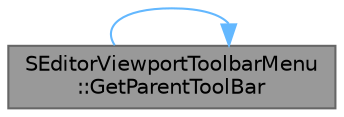 digraph "SEditorViewportToolbarMenu::GetParentToolBar"
{
 // INTERACTIVE_SVG=YES
 // LATEX_PDF_SIZE
  bgcolor="transparent";
  edge [fontname=Helvetica,fontsize=10,labelfontname=Helvetica,labelfontsize=10];
  node [fontname=Helvetica,fontsize=10,shape=box,height=0.2,width=0.4];
  rankdir="LR";
  Node1 [id="Node000001",label="SEditorViewportToolbarMenu\l::GetParentToolBar",height=0.2,width=0.4,color="gray40", fillcolor="grey60", style="filled", fontcolor="black",tooltip="Returns parent tool bar."];
  Node1 -> Node1 [id="edge1_Node000001_Node000001",color="steelblue1",style="solid",tooltip=" "];
}
